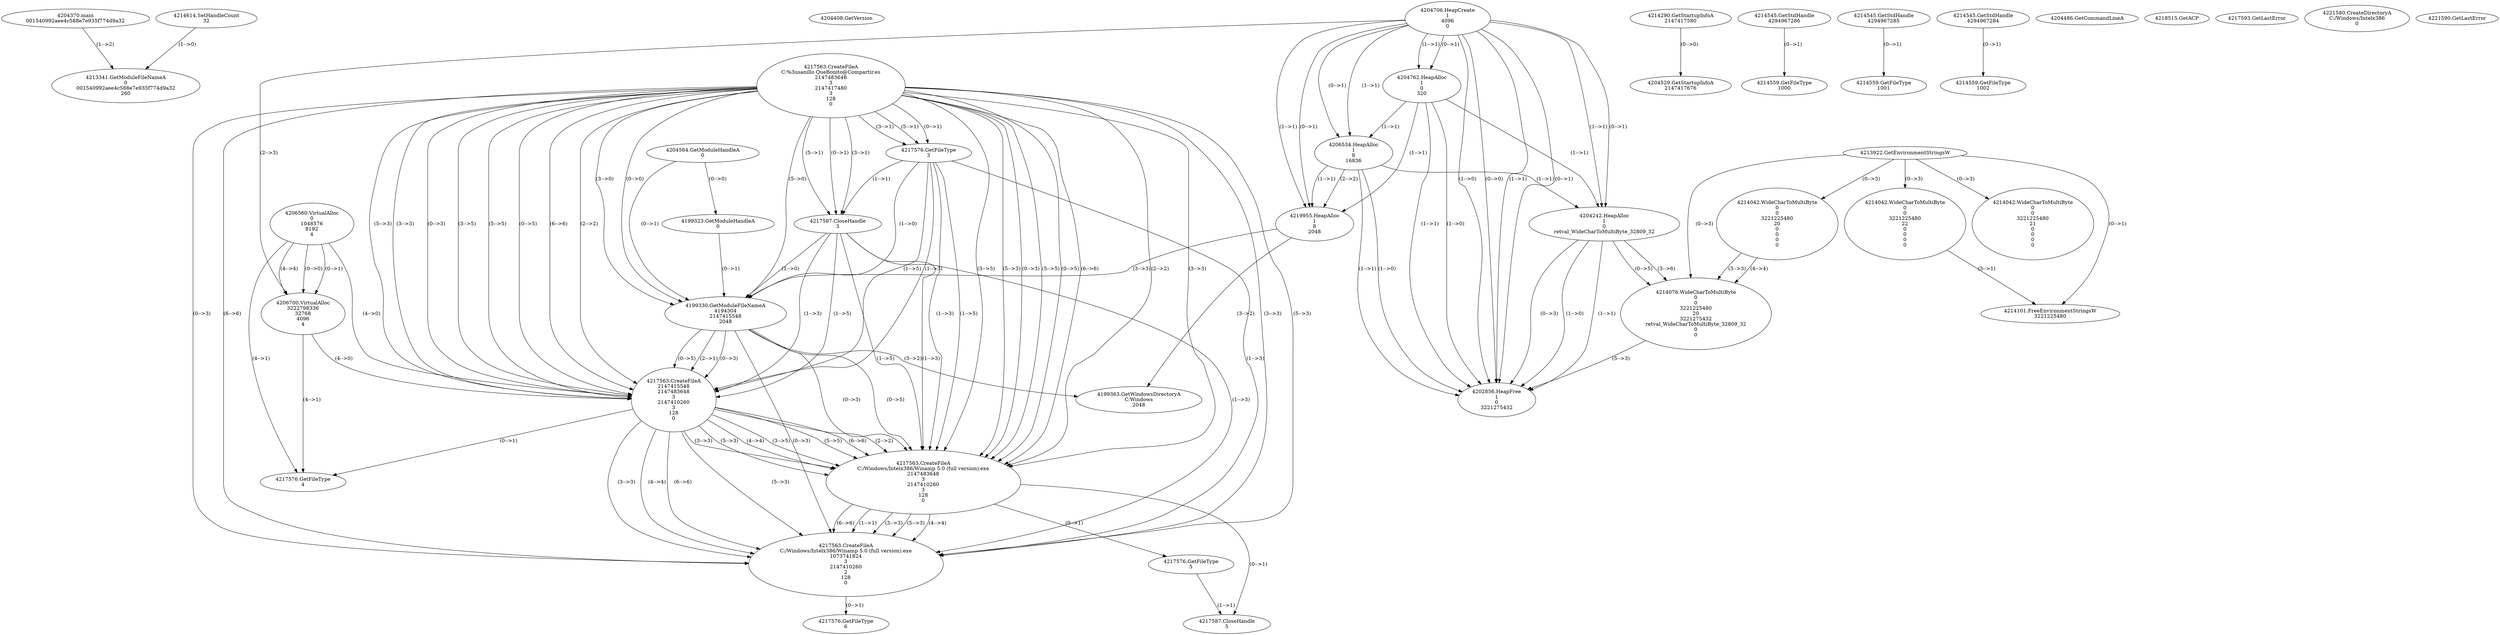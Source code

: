 // Global SCDG with merge call
digraph {
	0 [label="4204370.main
001540992aee4c588e7e935f774d9a32"]
	1 [label="4204408.GetVersion
"]
	2 [label="4204706.HeapCreate
1
4096
0"]
	3 [label="4204762.HeapAlloc
1
0
320"]
	2 -> 3 [label="(1-->1)"]
	2 -> 3 [label="(0-->1)"]
	4 [label="4206534.HeapAlloc
1
8
16836"]
	2 -> 4 [label="(1-->1)"]
	2 -> 4 [label="(0-->1)"]
	3 -> 4 [label="(1-->1)"]
	5 [label="4206560.VirtualAlloc
0
1048576
8192
4"]
	6 [label="4206700.VirtualAlloc
3222798336
32768
4096
4"]
	5 -> 6 [label="(0-->1)"]
	2 -> 6 [label="(2-->3)"]
	5 -> 6 [label="(4-->4)"]
	5 -> 6 [label="(0-->0)"]
	7 [label="4214290.GetStartupInfoA
2147417580"]
	8 [label="4214545.GetStdHandle
4294967286"]
	9 [label="4214559.GetFileType
1000"]
	8 -> 9 [label="(0-->1)"]
	10 [label="4214545.GetStdHandle
4294967285"]
	11 [label="4214559.GetFileType
1001"]
	10 -> 11 [label="(0-->1)"]
	12 [label="4214545.GetStdHandle
4294967284"]
	13 [label="4214559.GetFileType
1002"]
	12 -> 13 [label="(0-->1)"]
	14 [label="4214614.SetHandleCount
32"]
	15 [label="4204486.GetCommandLineA
"]
	16 [label="4213922.GetEnvironmentStringsW
"]
	17 [label="4214042.WideCharToMultiByte
0
0
3221225480
22
0
0
0
0"]
	16 -> 17 [label="(0-->3)"]
	18 [label="4214101.FreeEnvironmentStringsW
3221225480"]
	16 -> 18 [label="(0-->1)"]
	17 -> 18 [label="(3-->1)"]
	19 [label="4218515.GetACP
"]
	20 [label="4213341.GetModuleFileNameA
0
001540992aee4c588e7e935f774d9a32
260"]
	0 -> 20 [label="(1-->2)"]
	14 -> 20 [label="(1-->0)"]
	21 [label="4219955.HeapAlloc
1
8
2048"]
	2 -> 21 [label="(1-->1)"]
	2 -> 21 [label="(0-->1)"]
	3 -> 21 [label="(1-->1)"]
	4 -> 21 [label="(1-->1)"]
	4 -> 21 [label="(2-->2)"]
	22 [label="4204529.GetStartupInfoA
2147417676"]
	7 -> 22 [label="(0-->0)"]
	23 [label="4204564.GetModuleHandleA
0"]
	24 [label="4217563.CreateFileA
C:\Gusanillo QueBonito@Compartir.es
2147483648
3
2147417480
3
128
0"]
	25 [label="4217576.GetFileType
3"]
	24 -> 25 [label="(3-->1)"]
	24 -> 25 [label="(5-->1)"]
	24 -> 25 [label="(0-->1)"]
	26 [label="4217587.CloseHandle
3"]
	24 -> 26 [label="(3-->1)"]
	24 -> 26 [label="(5-->1)"]
	24 -> 26 [label="(0-->1)"]
	25 -> 26 [label="(1-->1)"]
	27 [label="4217593.GetLastError
"]
	28 [label="4199323.GetModuleHandleA
0"]
	23 -> 28 [label="(0-->0)"]
	29 [label="4199330.GetModuleFileNameA
4194304
2147415548
2048"]
	23 -> 29 [label="(0-->1)"]
	28 -> 29 [label="(0-->1)"]
	21 -> 29 [label="(3-->3)"]
	24 -> 29 [label="(3-->0)"]
	24 -> 29 [label="(5-->0)"]
	24 -> 29 [label="(0-->0)"]
	25 -> 29 [label="(1-->0)"]
	26 -> 29 [label="(1-->0)"]
	30 [label="4199363.GetWindowsDirectoryA
C:\Windows
2048"]
	21 -> 30 [label="(3-->2)"]
	29 -> 30 [label="(3-->2)"]
	31 [label="4221580.CreateDirectoryA
C:/Windows/Intelx386
0"]
	32 [label="4221590.GetLastError
"]
	33 [label="4214042.WideCharToMultiByte
0
0
3221225480
21
0
0
0
0"]
	16 -> 33 [label="(0-->3)"]
	34 [label="4214042.WideCharToMultiByte
0
0
3221225480
20
0
0
0
0"]
	16 -> 34 [label="(0-->3)"]
	35 [label="4204242.HeapAlloc
1
0
retval_WideCharToMultiByte_32809_32"]
	2 -> 35 [label="(1-->1)"]
	2 -> 35 [label="(0-->1)"]
	3 -> 35 [label="(1-->1)"]
	4 -> 35 [label="(1-->1)"]
	36 [label="4214076.WideCharToMultiByte
0
0
3221225480
20
3221275432
retval_WideCharToMultiByte_32809_32
0
0"]
	16 -> 36 [label="(0-->3)"]
	34 -> 36 [label="(3-->3)"]
	34 -> 36 [label="(4-->4)"]
	35 -> 36 [label="(0-->5)"]
	35 -> 36 [label="(3-->6)"]
	37 [label="4202856.HeapFree
1
0
3221275432"]
	2 -> 37 [label="(1-->1)"]
	2 -> 37 [label="(0-->1)"]
	3 -> 37 [label="(1-->1)"]
	4 -> 37 [label="(1-->1)"]
	35 -> 37 [label="(1-->1)"]
	35 -> 37 [label="(0-->3)"]
	36 -> 37 [label="(5-->3)"]
	2 -> 37 [label="(1-->0)"]
	2 -> 37 [label="(0-->0)"]
	3 -> 37 [label="(1-->0)"]
	4 -> 37 [label="(1-->0)"]
	35 -> 37 [label="(1-->0)"]
	38 [label="4217563.CreateFileA
2147415548
2147483648
3
2147410260
3
128
0"]
	29 -> 38 [label="(2-->1)"]
	24 -> 38 [label="(2-->2)"]
	24 -> 38 [label="(3-->3)"]
	24 -> 38 [label="(5-->3)"]
	24 -> 38 [label="(0-->3)"]
	25 -> 38 [label="(1-->3)"]
	26 -> 38 [label="(1-->3)"]
	29 -> 38 [label="(0-->3)"]
	24 -> 38 [label="(3-->5)"]
	24 -> 38 [label="(5-->5)"]
	24 -> 38 [label="(0-->5)"]
	25 -> 38 [label="(1-->5)"]
	26 -> 38 [label="(1-->5)"]
	29 -> 38 [label="(0-->5)"]
	24 -> 38 [label="(6-->6)"]
	5 -> 38 [label="(4-->0)"]
	6 -> 38 [label="(4-->0)"]
	39 [label="4217576.GetFileType
4"]
	5 -> 39 [label="(4-->1)"]
	6 -> 39 [label="(4-->1)"]
	38 -> 39 [label="(0-->1)"]
	40 [label="4217563.CreateFileA
C:/Windows/Intelx386/Winamp 5.0 (full version).exe
2147483648
3
2147410260
3
128
0"]
	24 -> 40 [label="(2-->2)"]
	38 -> 40 [label="(2-->2)"]
	24 -> 40 [label="(3-->3)"]
	24 -> 40 [label="(5-->3)"]
	24 -> 40 [label="(0-->3)"]
	25 -> 40 [label="(1-->3)"]
	26 -> 40 [label="(1-->3)"]
	29 -> 40 [label="(0-->3)"]
	38 -> 40 [label="(3-->3)"]
	38 -> 40 [label="(5-->3)"]
	38 -> 40 [label="(4-->4)"]
	24 -> 40 [label="(3-->5)"]
	24 -> 40 [label="(5-->5)"]
	24 -> 40 [label="(0-->5)"]
	25 -> 40 [label="(1-->5)"]
	26 -> 40 [label="(1-->5)"]
	29 -> 40 [label="(0-->5)"]
	38 -> 40 [label="(3-->5)"]
	38 -> 40 [label="(5-->5)"]
	24 -> 40 [label="(6-->6)"]
	38 -> 40 [label="(6-->6)"]
	41 [label="4217576.GetFileType
5"]
	40 -> 41 [label="(0-->1)"]
	42 [label="4217587.CloseHandle
5"]
	40 -> 42 [label="(0-->1)"]
	41 -> 42 [label="(1-->1)"]
	43 [label="4217563.CreateFileA
C:/Windows/Intelx386/Winamp 5.0 (full version).exe
1073741824
3
2147410260
2
128
0"]
	40 -> 43 [label="(1-->1)"]
	24 -> 43 [label="(3-->3)"]
	24 -> 43 [label="(5-->3)"]
	24 -> 43 [label="(0-->3)"]
	25 -> 43 [label="(1-->3)"]
	26 -> 43 [label="(1-->3)"]
	29 -> 43 [label="(0-->3)"]
	38 -> 43 [label="(3-->3)"]
	38 -> 43 [label="(5-->3)"]
	40 -> 43 [label="(3-->3)"]
	40 -> 43 [label="(5-->3)"]
	38 -> 43 [label="(4-->4)"]
	40 -> 43 [label="(4-->4)"]
	24 -> 43 [label="(6-->6)"]
	38 -> 43 [label="(6-->6)"]
	40 -> 43 [label="(6-->6)"]
	44 [label="4217576.GetFileType
6"]
	43 -> 44 [label="(0-->1)"]
}
